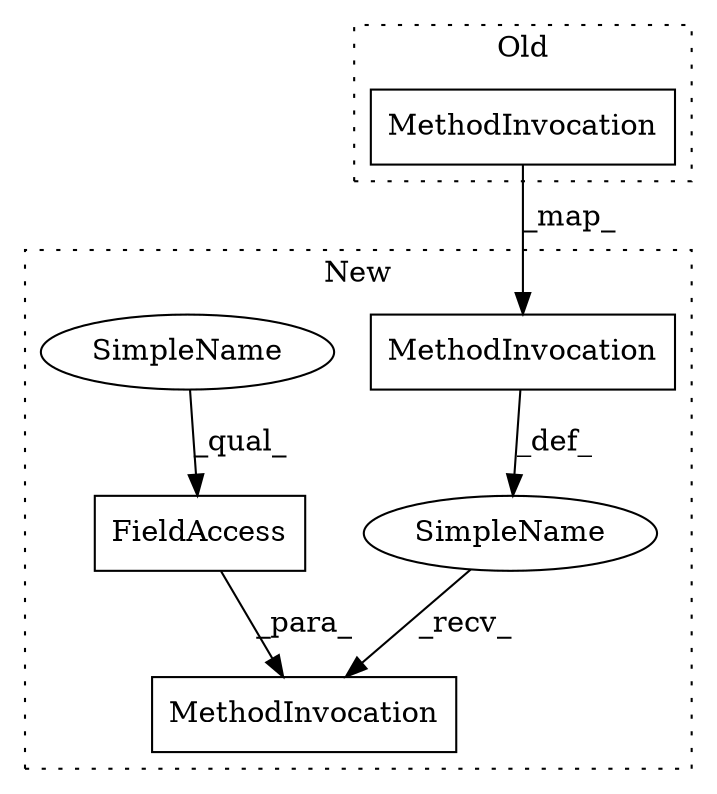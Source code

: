 digraph G {
subgraph cluster0 {
2 [label="MethodInvocation" a="32" s="961,976" l="12,1" shape="box"];
label = "Old";
style="dotted";
}
subgraph cluster1 {
1 [label="FieldAccess" a="22" s="1060" l="13" shape="box"];
3 [label="MethodInvocation" a="32" s="1036,1051" l="12,1" shape="box"];
4 [label="MethodInvocation" a="32" s="1053,1073" l="7,1" shape="box"];
5 [label="SimpleName" a="42" s="" l="" shape="ellipse"];
6 [label="SimpleName" a="42" s="1060" l="5" shape="ellipse"];
label = "New";
style="dotted";
}
1 -> 4 [label="_para_"];
2 -> 3 [label="_map_"];
3 -> 5 [label="_def_"];
5 -> 4 [label="_recv_"];
6 -> 1 [label="_qual_"];
}